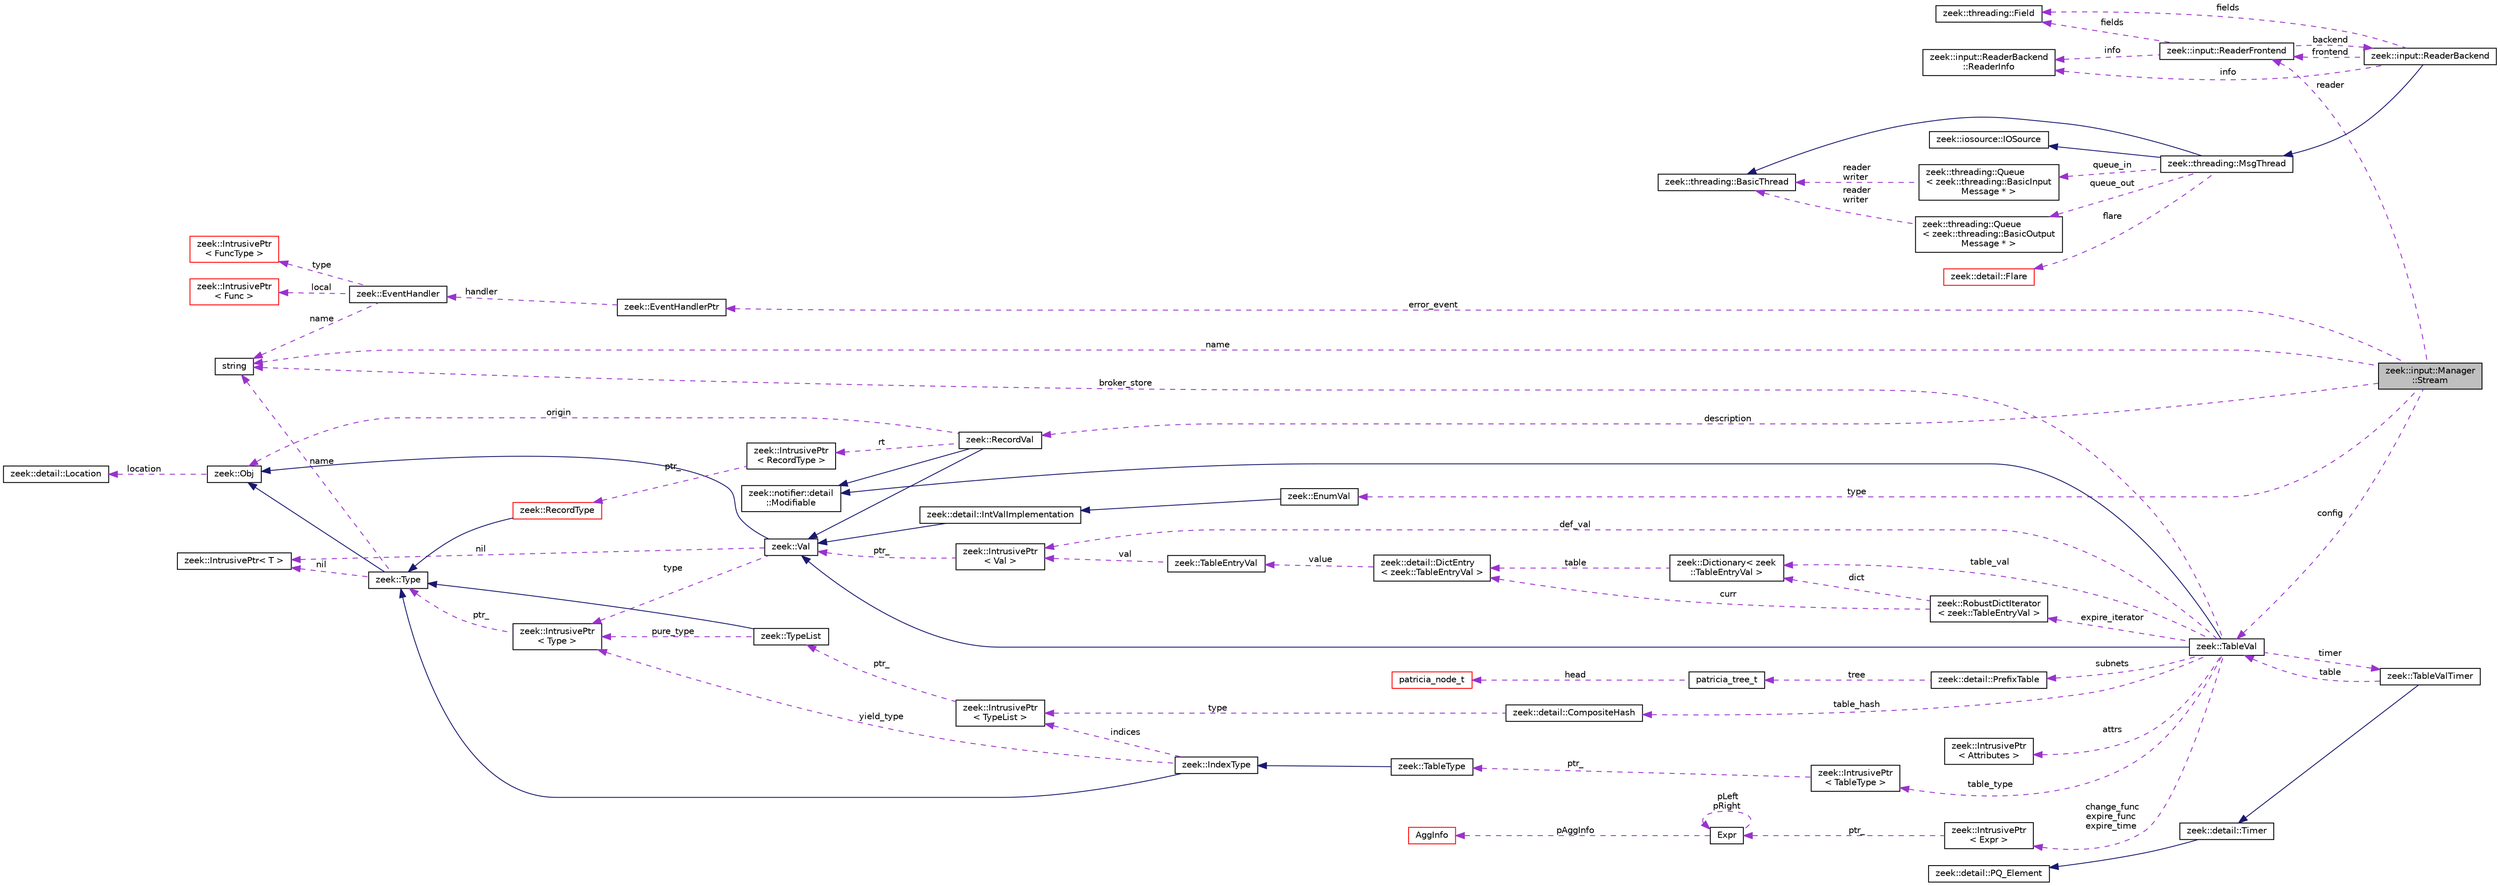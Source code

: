 digraph "zeek::input::Manager::Stream"
{
 // LATEX_PDF_SIZE
  edge [fontname="Helvetica",fontsize="10",labelfontname="Helvetica",labelfontsize="10"];
  node [fontname="Helvetica",fontsize="10",shape=record];
  rankdir="LR";
  Node1 [label="zeek::input::Manager\l::Stream",height=0.2,width=0.4,color="black", fillcolor="grey75", style="filled", fontcolor="black",tooltip=" "];
  Node2 -> Node1 [dir="back",color="darkorchid3",fontsize="10",style="dashed",label=" name" ,fontname="Helvetica"];
  Node2 [label="string",height=0.2,width=0.4,color="black", fillcolor="white", style="filled",tooltip=" "];
  Node3 -> Node1 [dir="back",color="darkorchid3",fontsize="10",style="dashed",label=" type" ,fontname="Helvetica"];
  Node3 [label="zeek::EnumVal",height=0.2,width=0.4,color="black", fillcolor="white", style="filled",URL="$dc/da0/classzeek_1_1EnumVal.html",tooltip=" "];
  Node4 -> Node3 [dir="back",color="midnightblue",fontsize="10",style="solid",fontname="Helvetica"];
  Node4 [label="zeek::detail::IntValImplementation",height=0.2,width=0.4,color="black", fillcolor="white", style="filled",URL="$db/d72/classzeek_1_1detail_1_1IntValImplementation.html",tooltip=" "];
  Node5 -> Node4 [dir="back",color="midnightblue",fontsize="10",style="solid",fontname="Helvetica"];
  Node5 [label="zeek::Val",height=0.2,width=0.4,color="black", fillcolor="white", style="filled",URL="$de/d49/classzeek_1_1Val.html",tooltip=" "];
  Node6 -> Node5 [dir="back",color="midnightblue",fontsize="10",style="solid",fontname="Helvetica"];
  Node6 [label="zeek::Obj",height=0.2,width=0.4,color="black", fillcolor="white", style="filled",URL="$dd/df1/classzeek_1_1Obj.html",tooltip=" "];
  Node7 -> Node6 [dir="back",color="darkorchid3",fontsize="10",style="dashed",label=" location" ,fontname="Helvetica"];
  Node7 [label="zeek::detail::Location",height=0.2,width=0.4,color="black", fillcolor="white", style="filled",URL="$d5/d1d/classzeek_1_1detail_1_1Location.html",tooltip=" "];
  Node8 -> Node5 [dir="back",color="darkorchid3",fontsize="10",style="dashed",label=" nil" ,fontname="Helvetica"];
  Node8 [label="zeek::IntrusivePtr\< T \>",height=0.2,width=0.4,color="black", fillcolor="white", style="filled",URL="$d6/dba/classzeek_1_1IntrusivePtr.html",tooltip=" "];
  Node9 -> Node5 [dir="back",color="darkorchid3",fontsize="10",style="dashed",label=" type" ,fontname="Helvetica"];
  Node9 [label="zeek::IntrusivePtr\l\< Type \>",height=0.2,width=0.4,color="black", fillcolor="white", style="filled",URL="$d6/dba/classzeek_1_1IntrusivePtr.html",tooltip=" "];
  Node10 -> Node9 [dir="back",color="darkorchid3",fontsize="10",style="dashed",label=" ptr_" ,fontname="Helvetica"];
  Node10 [label="zeek::Type",height=0.2,width=0.4,color="black", fillcolor="white", style="filled",URL="$d0/d4f/classzeek_1_1Type.html",tooltip=" "];
  Node6 -> Node10 [dir="back",color="midnightblue",fontsize="10",style="solid",fontname="Helvetica"];
  Node8 -> Node10 [dir="back",color="darkorchid3",fontsize="10",style="dashed",label=" nil" ,fontname="Helvetica"];
  Node2 -> Node10 [dir="back",color="darkorchid3",fontsize="10",style="dashed",label=" name" ,fontname="Helvetica"];
  Node11 -> Node1 [dir="back",color="darkorchid3",fontsize="10",style="dashed",label=" reader" ,fontname="Helvetica"];
  Node11 [label="zeek::input::ReaderFrontend",height=0.2,width=0.4,color="black", fillcolor="white", style="filled",URL="$d5/d34/classzeek_1_1input_1_1ReaderFrontend.html",tooltip=" "];
  Node12 -> Node11 [dir="back",color="darkorchid3",fontsize="10",style="dashed",label=" backend" ,fontname="Helvetica"];
  Node12 [label="zeek::input::ReaderBackend",height=0.2,width=0.4,color="black", fillcolor="white", style="filled",URL="$dc/d1d/classzeek_1_1input_1_1ReaderBackend.html",tooltip=" "];
  Node13 -> Node12 [dir="back",color="midnightblue",fontsize="10",style="solid",fontname="Helvetica"];
  Node13 [label="zeek::threading::MsgThread",height=0.2,width=0.4,color="black", fillcolor="white", style="filled",URL="$d8/d7d/classzeek_1_1threading_1_1MsgThread.html",tooltip=" "];
  Node14 -> Node13 [dir="back",color="midnightblue",fontsize="10",style="solid",fontname="Helvetica"];
  Node14 [label="zeek::threading::BasicThread",height=0.2,width=0.4,color="black", fillcolor="white", style="filled",URL="$d3/dd9/classzeek_1_1threading_1_1BasicThread.html",tooltip=" "];
  Node15 -> Node13 [dir="back",color="midnightblue",fontsize="10",style="solid",fontname="Helvetica"];
  Node15 [label="zeek::iosource::IOSource",height=0.2,width=0.4,color="black", fillcolor="white", style="filled",URL="$da/dea/classzeek_1_1iosource_1_1IOSource.html",tooltip=" "];
  Node16 -> Node13 [dir="back",color="darkorchid3",fontsize="10",style="dashed",label=" queue_in" ,fontname="Helvetica"];
  Node16 [label="zeek::threading::Queue\l\< zeek::threading::BasicInput\lMessage * \>",height=0.2,width=0.4,color="black", fillcolor="white", style="filled",URL="$dd/dd1/classzeek_1_1threading_1_1Queue.html",tooltip=" "];
  Node14 -> Node16 [dir="back",color="darkorchid3",fontsize="10",style="dashed",label=" reader\nwriter" ,fontname="Helvetica"];
  Node17 -> Node13 [dir="back",color="darkorchid3",fontsize="10",style="dashed",label=" queue_out" ,fontname="Helvetica"];
  Node17 [label="zeek::threading::Queue\l\< zeek::threading::BasicOutput\lMessage * \>",height=0.2,width=0.4,color="black", fillcolor="white", style="filled",URL="$dd/dd1/classzeek_1_1threading_1_1Queue.html",tooltip=" "];
  Node14 -> Node17 [dir="back",color="darkorchid3",fontsize="10",style="dashed",label=" reader\nwriter" ,fontname="Helvetica"];
  Node18 -> Node13 [dir="back",color="darkorchid3",fontsize="10",style="dashed",label=" flare" ,fontname="Helvetica"];
  Node18 [label="zeek::detail::Flare",height=0.2,width=0.4,color="red", fillcolor="white", style="filled",URL="$d5/dce/classzeek_1_1detail_1_1Flare.html",tooltip=" "];
  Node11 -> Node12 [dir="back",color="darkorchid3",fontsize="10",style="dashed",label=" frontend" ,fontname="Helvetica"];
  Node20 -> Node12 [dir="back",color="darkorchid3",fontsize="10",style="dashed",label=" info" ,fontname="Helvetica"];
  Node20 [label="zeek::input::ReaderBackend\l::ReaderInfo",height=0.2,width=0.4,color="black", fillcolor="white", style="filled",URL="$d9/d94/structzeek_1_1input_1_1ReaderBackend_1_1ReaderInfo.html",tooltip=" "];
  Node21 -> Node12 [dir="back",color="darkorchid3",fontsize="10",style="dashed",label=" fields" ,fontname="Helvetica"];
  Node21 [label="zeek::threading::Field",height=0.2,width=0.4,color="black", fillcolor="white", style="filled",URL="$d8/d69/structzeek_1_1threading_1_1Field.html",tooltip=" "];
  Node20 -> Node11 [dir="back",color="darkorchid3",fontsize="10",style="dashed",label=" info" ,fontname="Helvetica"];
  Node21 -> Node11 [dir="back",color="darkorchid3",fontsize="10",style="dashed",label=" fields" ,fontname="Helvetica"];
  Node22 -> Node1 [dir="back",color="darkorchid3",fontsize="10",style="dashed",label=" config" ,fontname="Helvetica"];
  Node22 [label="zeek::TableVal",height=0.2,width=0.4,color="black", fillcolor="white", style="filled",URL="$d6/d3f/classzeek_1_1TableVal.html",tooltip=" "];
  Node5 -> Node22 [dir="back",color="midnightblue",fontsize="10",style="solid",fontname="Helvetica"];
  Node23 -> Node22 [dir="back",color="midnightblue",fontsize="10",style="solid",fontname="Helvetica"];
  Node23 [label="zeek::notifier::detail\l::Modifiable",height=0.2,width=0.4,color="black", fillcolor="white", style="filled",URL="$d8/d87/classzeek_1_1notifier_1_1detail_1_1Modifiable.html",tooltip=" "];
  Node24 -> Node22 [dir="back",color="darkorchid3",fontsize="10",style="dashed",label=" table_type" ,fontname="Helvetica"];
  Node24 [label="zeek::IntrusivePtr\l\< TableType \>",height=0.2,width=0.4,color="black", fillcolor="white", style="filled",URL="$d6/dba/classzeek_1_1IntrusivePtr.html",tooltip=" "];
  Node25 -> Node24 [dir="back",color="darkorchid3",fontsize="10",style="dashed",label=" ptr_" ,fontname="Helvetica"];
  Node25 [label="zeek::TableType",height=0.2,width=0.4,color="black", fillcolor="white", style="filled",URL="$d8/d4c/classzeek_1_1TableType.html",tooltip=" "];
  Node26 -> Node25 [dir="back",color="midnightblue",fontsize="10",style="solid",fontname="Helvetica"];
  Node26 [label="zeek::IndexType",height=0.2,width=0.4,color="black", fillcolor="white", style="filled",URL="$dd/d89/classzeek_1_1IndexType.html",tooltip=" "];
  Node10 -> Node26 [dir="back",color="midnightblue",fontsize="10",style="solid",fontname="Helvetica"];
  Node27 -> Node26 [dir="back",color="darkorchid3",fontsize="10",style="dashed",label=" indices" ,fontname="Helvetica"];
  Node27 [label="zeek::IntrusivePtr\l\< TypeList \>",height=0.2,width=0.4,color="black", fillcolor="white", style="filled",URL="$d6/dba/classzeek_1_1IntrusivePtr.html",tooltip=" "];
  Node28 -> Node27 [dir="back",color="darkorchid3",fontsize="10",style="dashed",label=" ptr_" ,fontname="Helvetica"];
  Node28 [label="zeek::TypeList",height=0.2,width=0.4,color="black", fillcolor="white", style="filled",URL="$da/d8e/classzeek_1_1TypeList.html",tooltip=" "];
  Node10 -> Node28 [dir="back",color="midnightblue",fontsize="10",style="solid",fontname="Helvetica"];
  Node9 -> Node28 [dir="back",color="darkorchid3",fontsize="10",style="dashed",label=" pure_type" ,fontname="Helvetica"];
  Node9 -> Node26 [dir="back",color="darkorchid3",fontsize="10",style="dashed",label=" yield_type" ,fontname="Helvetica"];
  Node29 -> Node22 [dir="back",color="darkorchid3",fontsize="10",style="dashed",label=" table_hash" ,fontname="Helvetica"];
  Node29 [label="zeek::detail::CompositeHash",height=0.2,width=0.4,color="black", fillcolor="white", style="filled",URL="$d6/db2/classzeek_1_1detail_1_1CompositeHash.html",tooltip=" "];
  Node27 -> Node29 [dir="back",color="darkorchid3",fontsize="10",style="dashed",label=" type" ,fontname="Helvetica"];
  Node30 -> Node22 [dir="back",color="darkorchid3",fontsize="10",style="dashed",label=" attrs" ,fontname="Helvetica"];
  Node30 [label="zeek::IntrusivePtr\l\< Attributes \>",height=0.2,width=0.4,color="black", fillcolor="white", style="filled",URL="$d6/dba/classzeek_1_1IntrusivePtr.html",tooltip=" "];
  Node31 -> Node22 [dir="back",color="darkorchid3",fontsize="10",style="dashed",label=" change_func\nexpire_func\nexpire_time" ,fontname="Helvetica"];
  Node31 [label="zeek::IntrusivePtr\l\< Expr \>",height=0.2,width=0.4,color="black", fillcolor="white", style="filled",URL="$d6/dba/classzeek_1_1IntrusivePtr.html",tooltip=" "];
  Node32 -> Node31 [dir="back",color="darkorchid3",fontsize="10",style="dashed",label=" ptr_" ,fontname="Helvetica"];
  Node32 [label="Expr",height=0.2,width=0.4,color="black", fillcolor="white", style="filled",URL="$db/d1b/sqlite3_8c.html#d4/dfb/structExpr",tooltip=" "];
  Node32 -> Node32 [dir="back",color="darkorchid3",fontsize="10",style="dashed",label=" pLeft\npRight" ,fontname="Helvetica"];
  Node33 -> Node32 [dir="back",color="darkorchid3",fontsize="10",style="dashed",label=" pAggInfo" ,fontname="Helvetica"];
  Node33 [label="AggInfo",height=0.2,width=0.4,color="red", fillcolor="white", style="filled",URL="$db/d1b/sqlite3_8c.html#d2/dc8/structAggInfo",tooltip=" "];
  Node58 -> Node22 [dir="back",color="darkorchid3",fontsize="10",style="dashed",label=" timer" ,fontname="Helvetica"];
  Node58 [label="zeek::TableValTimer",height=0.2,width=0.4,color="black", fillcolor="white", style="filled",URL="$db/de5/classzeek_1_1TableValTimer.html",tooltip=" "];
  Node59 -> Node58 [dir="back",color="midnightblue",fontsize="10",style="solid",fontname="Helvetica"];
  Node59 [label="zeek::detail::Timer",height=0.2,width=0.4,color="black", fillcolor="white", style="filled",URL="$d1/da2/classzeek_1_1detail_1_1Timer.html",tooltip=" "];
  Node60 -> Node59 [dir="back",color="midnightblue",fontsize="10",style="solid",fontname="Helvetica"];
  Node60 [label="zeek::detail::PQ_Element",height=0.2,width=0.4,color="black", fillcolor="white", style="filled",URL="$df/d3d/classzeek_1_1detail_1_1PQ__Element.html",tooltip=" "];
  Node22 -> Node58 [dir="back",color="darkorchid3",fontsize="10",style="dashed",label=" table" ,fontname="Helvetica"];
  Node61 -> Node22 [dir="back",color="darkorchid3",fontsize="10",style="dashed",label=" expire_iterator" ,fontname="Helvetica"];
  Node61 [label="zeek::RobustDictIterator\l\< zeek::TableEntryVal \>",height=0.2,width=0.4,color="black", fillcolor="white", style="filled",URL="$dd/da3/classzeek_1_1RobustDictIterator.html",tooltip=" "];
  Node62 -> Node61 [dir="back",color="darkorchid3",fontsize="10",style="dashed",label=" curr" ,fontname="Helvetica"];
  Node62 [label="zeek::detail::DictEntry\l\< zeek::TableEntryVal \>",height=0.2,width=0.4,color="black", fillcolor="white", style="filled",URL="$de/d59/classzeek_1_1detail_1_1DictEntry.html",tooltip=" "];
  Node63 -> Node62 [dir="back",color="darkorchid3",fontsize="10",style="dashed",label=" value" ,fontname="Helvetica"];
  Node63 [label="zeek::TableEntryVal",height=0.2,width=0.4,color="black", fillcolor="white", style="filled",URL="$d8/da2/classzeek_1_1TableEntryVal.html",tooltip=" "];
  Node64 -> Node63 [dir="back",color="darkorchid3",fontsize="10",style="dashed",label=" val" ,fontname="Helvetica"];
  Node64 [label="zeek::IntrusivePtr\l\< Val \>",height=0.2,width=0.4,color="black", fillcolor="white", style="filled",URL="$d6/dba/classzeek_1_1IntrusivePtr.html",tooltip=" "];
  Node5 -> Node64 [dir="back",color="darkorchid3",fontsize="10",style="dashed",label=" ptr_" ,fontname="Helvetica"];
  Node65 -> Node61 [dir="back",color="darkorchid3",fontsize="10",style="dashed",label=" dict" ,fontname="Helvetica"];
  Node65 [label="zeek::Dictionary\< zeek\l::TableEntryVal \>",height=0.2,width=0.4,color="black", fillcolor="white", style="filled",URL="$da/d6c/classzeek_1_1Dictionary.html",tooltip=" "];
  Node62 -> Node65 [dir="back",color="darkorchid3",fontsize="10",style="dashed",label=" table" ,fontname="Helvetica"];
  Node66 -> Node22 [dir="back",color="darkorchid3",fontsize="10",style="dashed",label=" subnets" ,fontname="Helvetica"];
  Node66 [label="zeek::detail::PrefixTable",height=0.2,width=0.4,color="black", fillcolor="white", style="filled",URL="$d7/d19/classzeek_1_1detail_1_1PrefixTable.html",tooltip=" "];
  Node67 -> Node66 [dir="back",color="darkorchid3",fontsize="10",style="dashed",label=" tree" ,fontname="Helvetica"];
  Node67 [label="patricia_tree_t",height=0.2,width=0.4,color="black", fillcolor="white", style="filled",URL="$d2/d85/patricia_8h.html#d2/d2d/structpatricia__tree__t",tooltip=" "];
  Node68 -> Node67 [dir="back",color="darkorchid3",fontsize="10",style="dashed",label=" head" ,fontname="Helvetica"];
  Node68 [label="patricia_node_t",height=0.2,width=0.4,color="red", fillcolor="white", style="filled",URL="$d2/d85/patricia_8h.html#dc/df2/structpatricia__node__t",tooltip=" "];
  Node64 -> Node22 [dir="back",color="darkorchid3",fontsize="10",style="dashed",label=" def_val" ,fontname="Helvetica"];
  Node2 -> Node22 [dir="back",color="darkorchid3",fontsize="10",style="dashed",label=" broker_store" ,fontname="Helvetica"];
  Node65 -> Node22 [dir="back",color="darkorchid3",fontsize="10",style="dashed",label=" table_val" ,fontname="Helvetica"];
  Node70 -> Node1 [dir="back",color="darkorchid3",fontsize="10",style="dashed",label=" error_event" ,fontname="Helvetica"];
  Node70 [label="zeek::EventHandlerPtr",height=0.2,width=0.4,color="black", fillcolor="white", style="filled",URL="$d7/dc7/classzeek_1_1EventHandlerPtr.html",tooltip=" "];
  Node71 -> Node70 [dir="back",color="darkorchid3",fontsize="10",style="dashed",label=" handler" ,fontname="Helvetica"];
  Node71 [label="zeek::EventHandler",height=0.2,width=0.4,color="black", fillcolor="white", style="filled",URL="$d2/d39/classzeek_1_1EventHandler.html",tooltip=" "];
  Node2 -> Node71 [dir="back",color="darkorchid3",fontsize="10",style="dashed",label=" name" ,fontname="Helvetica"];
  Node72 -> Node71 [dir="back",color="darkorchid3",fontsize="10",style="dashed",label=" local" ,fontname="Helvetica"];
  Node72 [label="zeek::IntrusivePtr\l\< Func \>",height=0.2,width=0.4,color="red", fillcolor="white", style="filled",URL="$d6/dba/classzeek_1_1IntrusivePtr.html",tooltip=" "];
  Node75 -> Node71 [dir="back",color="darkorchid3",fontsize="10",style="dashed",label=" type" ,fontname="Helvetica"];
  Node75 [label="zeek::IntrusivePtr\l\< FuncType \>",height=0.2,width=0.4,color="red", fillcolor="white", style="filled",URL="$d6/dba/classzeek_1_1IntrusivePtr.html",tooltip=" "];
  Node80 -> Node1 [dir="back",color="darkorchid3",fontsize="10",style="dashed",label=" description" ,fontname="Helvetica"];
  Node80 [label="zeek::RecordVal",height=0.2,width=0.4,color="black", fillcolor="white", style="filled",URL="$d7/d7e/classzeek_1_1RecordVal.html",tooltip=" "];
  Node5 -> Node80 [dir="back",color="midnightblue",fontsize="10",style="solid",fontname="Helvetica"];
  Node23 -> Node80 [dir="back",color="midnightblue",fontsize="10",style="solid",fontname="Helvetica"];
  Node6 -> Node80 [dir="back",color="darkorchid3",fontsize="10",style="dashed",label=" origin" ,fontname="Helvetica"];
  Node77 -> Node80 [dir="back",color="darkorchid3",fontsize="10",style="dashed",label=" rt" ,fontname="Helvetica"];
  Node77 [label="zeek::IntrusivePtr\l\< RecordType \>",height=0.2,width=0.4,color="black", fillcolor="white", style="filled",URL="$d6/dba/classzeek_1_1IntrusivePtr.html",tooltip=" "];
  Node78 -> Node77 [dir="back",color="darkorchid3",fontsize="10",style="dashed",label=" ptr_" ,fontname="Helvetica"];
  Node78 [label="zeek::RecordType",height=0.2,width=0.4,color="red", fillcolor="white", style="filled",URL="$df/d5b/classzeek_1_1RecordType.html",tooltip=" "];
  Node10 -> Node78 [dir="back",color="midnightblue",fontsize="10",style="solid",fontname="Helvetica"];
}
